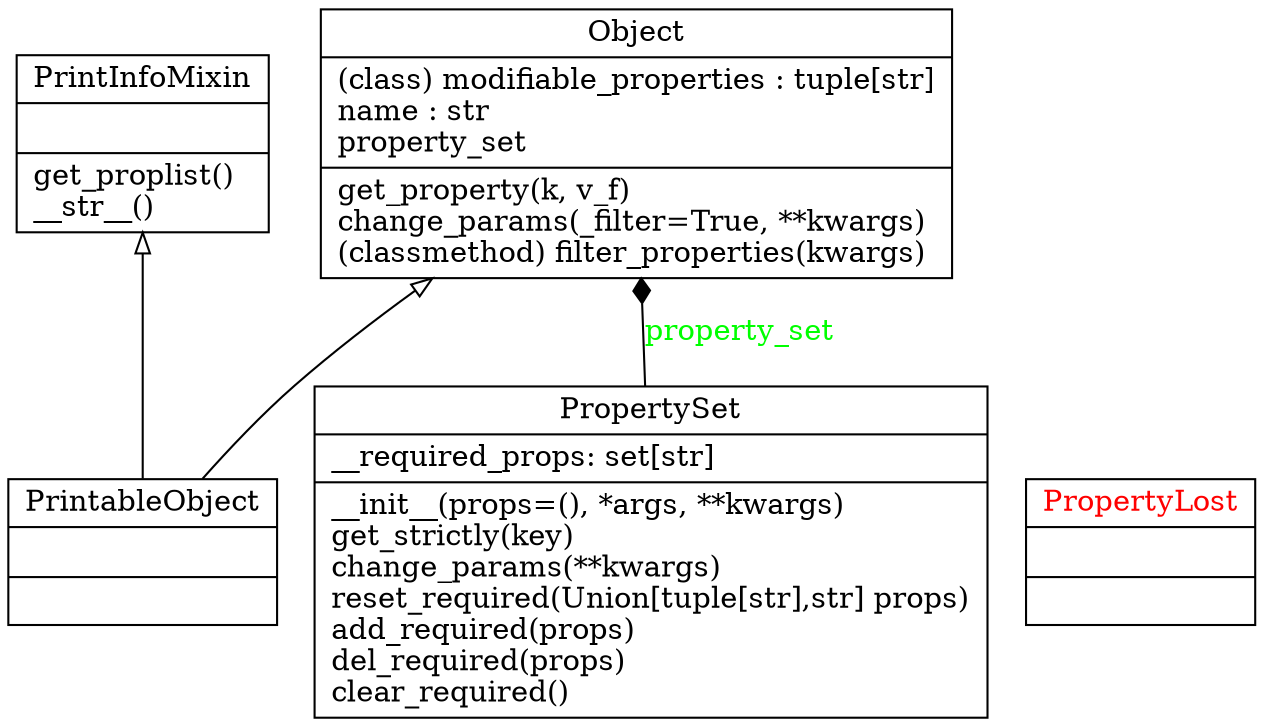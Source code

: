 digraph "classes" {
charset="utf-8"
rankdir=BT
"0" [label="{PrintInfoMixin|\l|get_proplist()\l__str__()\l}", shape="record"];
"1" [label="{PrintableObject|\l|}", shape="record"];
"2" [fontcolor="red", label="{PropertyLost|\l|}", shape="record"];
"3" [label="{PropertySet|__required_props: set[str]\l|__init__(props=(), *args, **kwargs)\lget_strictly(key)\lchange_params(**kwargs)\lreset_required(Union[tuple[str],str] props)\ladd_required(props)\ldel_required(props)\lclear_required()\l}", shape="record"];
"4" [label="{Object|(class) modifiable_properties : tuple[str]\lname : str\lproperty_set\l|get_property(k, v_f)\lchange_params(_filter=True, **kwargs)\l(classmethod) filter_properties(kwargs)\l}", shape="record"];
"1" -> "0" [arrowhead="empty", arrowtail="none"];
"1" -> "4" [arrowhead="empty", arrowtail="none"];
"3" -> "4" [arrowhead="diamond", arrowtail="none", fontcolor="green", label="property_set", style="solid"];
}
